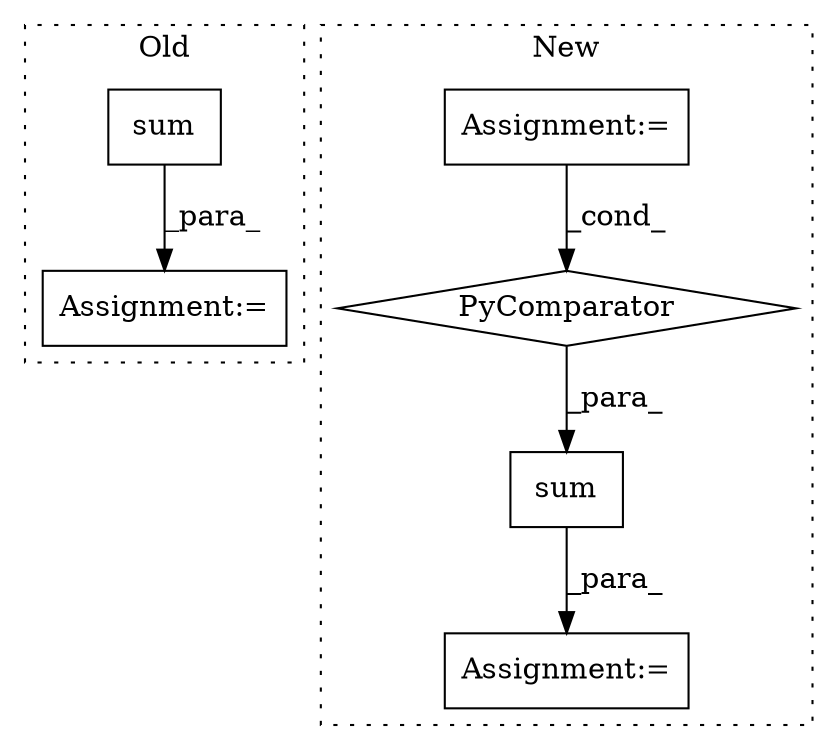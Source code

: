 digraph G {
subgraph cluster0 {
1 [label="sum" a="32" s="666,772" l="13,-3" shape="box"];
5 [label="Assignment:=" a="7" s="664" l="1" shape="box"];
label = "Old";
style="dotted";
}
subgraph cluster1 {
2 [label="PyComparator" a="113" s="690" l="19" shape="diamond"];
3 [label="Assignment:=" a="7" s="754" l="1" shape="box"];
4 [label="Assignment:=" a="7" s="174" l="4" shape="box"];
6 [label="sum" a="32" s="568,717" l="15,-5" shape="box"];
label = "New";
style="dotted";
}
1 -> 5 [label="_para_"];
2 -> 6 [label="_para_"];
4 -> 2 [label="_cond_"];
6 -> 3 [label="_para_"];
}